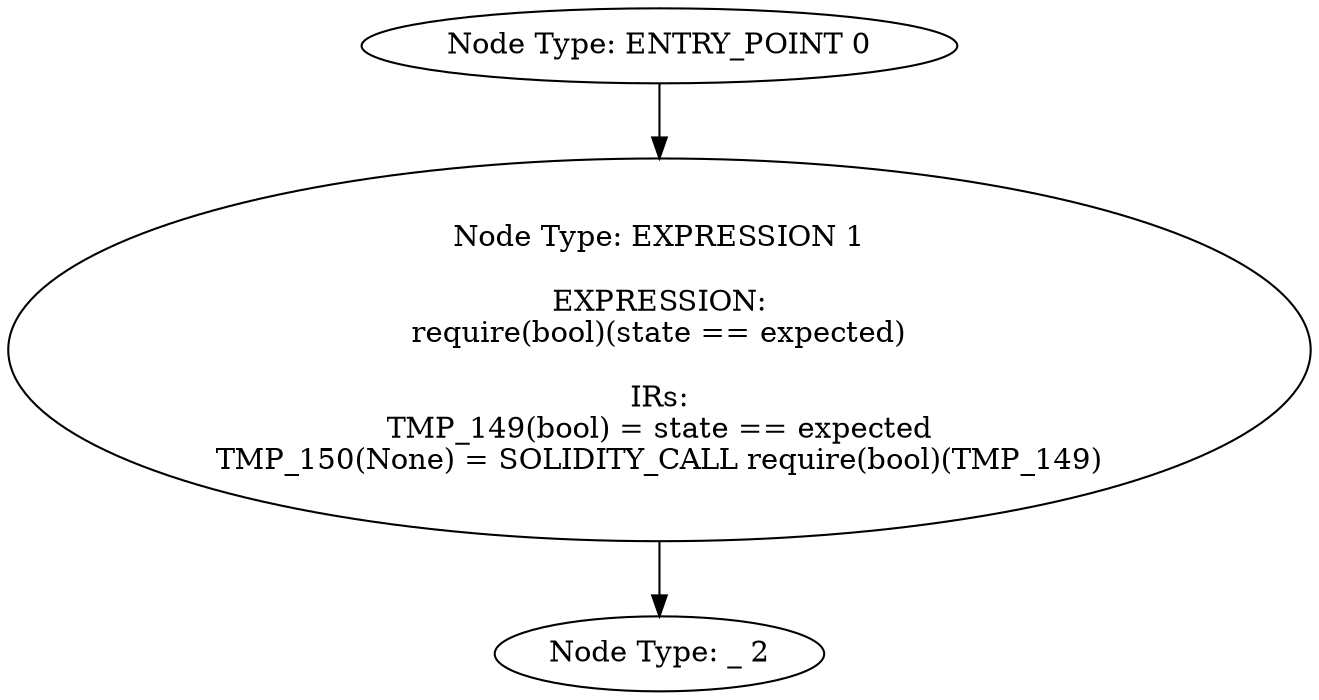digraph{
0[label="Node Type: ENTRY_POINT 0
"];
0->1;
1[label="Node Type: EXPRESSION 1

EXPRESSION:
require(bool)(state == expected)

IRs:
TMP_149(bool) = state == expected
TMP_150(None) = SOLIDITY_CALL require(bool)(TMP_149)"];
1->2;
2[label="Node Type: _ 2
"];
}
